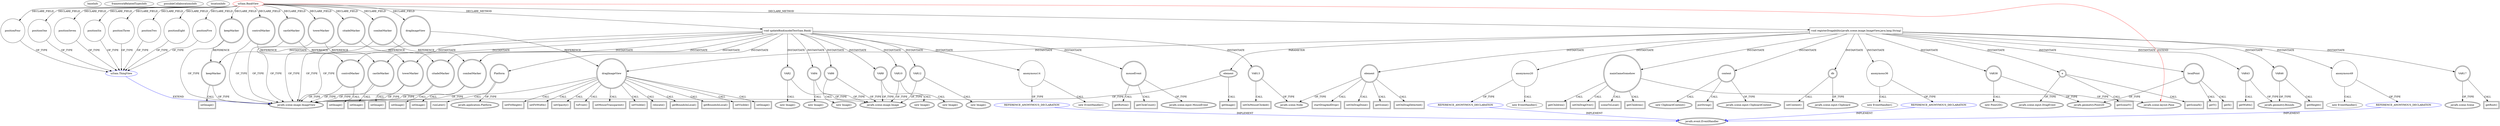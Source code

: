 digraph {
baseInfo[graphId=3932,category="extension_graph",isAnonymous=false,possibleRelation=true]
frameworkRelatedTypesInfo[0="javafx.scene.layout.Pane"]
possibleCollaborationsInfo[0="3932~FIELD_DECLARATION-FIELD_DECLARATION-FIELD_DECLARATION-FIELD_DECLARATION-FIELD_DECLARATION-FIELD_DECLARATION-FIELD_DECLARATION-FIELD_DECLARATION-~javafx.scene.layout.Pane ~javafx.scene.image.ImageView ~false~false",1="3932~CLIENT_METHOD_DECLARATION-INSTANTIATION-~javafx.scene.layout.Pane ~javafx.event.EventHandler ~false~true"]
locationInfo[projectName="prashker-KingsSGF",filePath="/prashker-KingsSGF/KingsSGF-master/src/uiSam/BankView.java",contextSignature="BankView",graphId="3932"]
0[label="uiSam.BankView",vertexType="ROOT_CLIENT_CLASS_DECLARATION",isFrameworkType=false,color=red]
1[label="javafx.scene.layout.Pane",vertexType="FRAMEWORK_CLASS_TYPE",isFrameworkType=true,peripheries=2]
2[label="castleMarker",vertexType="FIELD_DECLARATION",isFrameworkType=true,peripheries=2,shape=circle]
3[label="javafx.scene.image.ImageView",vertexType="FRAMEWORK_CLASS_TYPE",isFrameworkType=true,peripheries=2]
4[label="citadelMarker",vertexType="FIELD_DECLARATION",isFrameworkType=true,peripheries=2,shape=circle]
6[label="combatMarker",vertexType="FIELD_DECLARATION",isFrameworkType=true,peripheries=2,shape=circle]
8[label="controlMarker",vertexType="FIELD_DECLARATION",isFrameworkType=true,peripheries=2,shape=circle]
10[label="dragImageView",vertexType="FIELD_DECLARATION",isFrameworkType=true,peripheries=2,shape=circle]
12[label="keepMarker",vertexType="FIELD_DECLARATION",isFrameworkType=true,peripheries=2,shape=circle]
14[label="positionEight",vertexType="FIELD_DECLARATION",isFrameworkType=false,shape=circle]
15[label="uiSam.ThingView",vertexType="REFERENCE_CLIENT_CLASS_DECLARATION",isFrameworkType=false,color=blue]
17[label="positionFive",vertexType="FIELD_DECLARATION",isFrameworkType=false,shape=circle]
19[label="positionFour",vertexType="FIELD_DECLARATION",isFrameworkType=false,shape=circle]
21[label="positionOne",vertexType="FIELD_DECLARATION",isFrameworkType=false,shape=circle]
23[label="positionSeven",vertexType="FIELD_DECLARATION",isFrameworkType=false,shape=circle]
25[label="positionSix",vertexType="FIELD_DECLARATION",isFrameworkType=false,shape=circle]
27[label="positionThree",vertexType="FIELD_DECLARATION",isFrameworkType=false,shape=circle]
29[label="positionTwo",vertexType="FIELD_DECLARATION",isFrameworkType=false,shape=circle]
31[label="towerMarker",vertexType="FIELD_DECLARATION",isFrameworkType=true,peripheries=2,shape=circle]
34[label="void updateBind(modelTestSam.Bank)",vertexType="CLIENT_METHOD_DECLARATION",isFrameworkType=false,shape=box]
35[label="Platform",vertexType="VARIABLE_EXPRESION",isFrameworkType=true,peripheries=2,shape=circle]
37[label="javafx.application.Platform",vertexType="FRAMEWORK_CLASS_TYPE",isFrameworkType=true,peripheries=2]
36[label="runLater()",vertexType="INSIDE_CALL",isFrameworkType=true,peripheries=2,shape=box]
38[label="controlMarker",vertexType="VARIABLE_EXPRESION",isFrameworkType=true,peripheries=2,shape=circle]
39[label="setImage()",vertexType="INSIDE_CALL",isFrameworkType=true,peripheries=2,shape=box]
42[label="VAR2",vertexType="VARIABLE_EXPRESION",isFrameworkType=true,peripheries=2,shape=circle]
43[label="javafx.scene.image.Image",vertexType="FRAMEWORK_CLASS_TYPE",isFrameworkType=true,peripheries=2]
41[label="new Image()",vertexType="CONSTRUCTOR_CALL",isFrameworkType=true,peripheries=2]
44[label="combatMarker",vertexType="VARIABLE_EXPRESION",isFrameworkType=true,peripheries=2,shape=circle]
45[label="setImage()",vertexType="INSIDE_CALL",isFrameworkType=true,peripheries=2,shape=box]
48[label="VAR4",vertexType="VARIABLE_EXPRESION",isFrameworkType=true,peripheries=2,shape=circle]
47[label="new Image()",vertexType="CONSTRUCTOR_CALL",isFrameworkType=true,peripheries=2]
50[label="towerMarker",vertexType="VARIABLE_EXPRESION",isFrameworkType=true,peripheries=2,shape=circle]
51[label="setImage()",vertexType="INSIDE_CALL",isFrameworkType=true,peripheries=2,shape=box]
54[label="VAR6",vertexType="VARIABLE_EXPRESION",isFrameworkType=true,peripheries=2,shape=circle]
53[label="new Image()",vertexType="CONSTRUCTOR_CALL",isFrameworkType=true,peripheries=2]
56[label="keepMarker",vertexType="VARIABLE_EXPRESION",isFrameworkType=true,peripheries=2,shape=circle]
57[label="setImage()",vertexType="INSIDE_CALL",isFrameworkType=true,peripheries=2,shape=box]
60[label="VAR8",vertexType="VARIABLE_EXPRESION",isFrameworkType=true,peripheries=2,shape=circle]
59[label="new Image()",vertexType="CONSTRUCTOR_CALL",isFrameworkType=true,peripheries=2]
62[label="castleMarker",vertexType="VARIABLE_EXPRESION",isFrameworkType=true,peripheries=2,shape=circle]
63[label="setImage()",vertexType="INSIDE_CALL",isFrameworkType=true,peripheries=2,shape=box]
66[label="VAR10",vertexType="VARIABLE_EXPRESION",isFrameworkType=true,peripheries=2,shape=circle]
65[label="new Image()",vertexType="CONSTRUCTOR_CALL",isFrameworkType=true,peripheries=2]
68[label="citadelMarker",vertexType="VARIABLE_EXPRESION",isFrameworkType=true,peripheries=2,shape=circle]
69[label="setImage()",vertexType="INSIDE_CALL",isFrameworkType=true,peripheries=2,shape=box]
72[label="VAR12",vertexType="VARIABLE_EXPRESION",isFrameworkType=true,peripheries=2,shape=circle]
71[label="new Image()",vertexType="CONSTRUCTOR_CALL",isFrameworkType=true,peripheries=2]
74[label="VAR13",vertexType="VARIABLE_EXPRESION",isFrameworkType=true,peripheries=2,shape=circle]
76[label="javafx.scene.Node",vertexType="FRAMEWORK_CLASS_TYPE",isFrameworkType=true,peripheries=2]
75[label="setOnMouseClicked()",vertexType="INSIDE_CALL",isFrameworkType=true,peripheries=2,shape=box]
78[label="anonymous14",vertexType="VARIABLE_EXPRESION",isFrameworkType=false,shape=circle]
79[label="REFERENCE_ANONYMOUS_DECLARATION",vertexType="REFERENCE_ANONYMOUS_DECLARATION",isFrameworkType=false,color=blue]
80[label="javafx.event.EventHandler",vertexType="FRAMEWORK_INTERFACE_TYPE",isFrameworkType=true,peripheries=2]
77[label="new EventHandler()",vertexType="CONSTRUCTOR_CALL",isFrameworkType=false]
81[label="mouseEvent",vertexType="VARIABLE_EXPRESION",isFrameworkType=true,peripheries=2,shape=circle]
83[label="javafx.scene.input.MouseEvent",vertexType="FRAMEWORK_CLASS_TYPE",isFrameworkType=true,peripheries=2]
82[label="getButton()",vertexType="INSIDE_CALL",isFrameworkType=true,peripheries=2,shape=box]
85[label="getClickCount()",vertexType="INSIDE_CALL",isFrameworkType=true,peripheries=2,shape=box]
86[label="void registerDragability(javafx.scene.image.ImageView,java.lang.String)",vertexType="CLIENT_METHOD_DECLARATION",isFrameworkType=false,shape=box]
87[label="element",vertexType="PARAMETER_DECLARATION",isFrameworkType=true,peripheries=2]
89[label="VAR17",vertexType="VARIABLE_EXPRESION",isFrameworkType=true,peripheries=2,shape=circle]
91[label="javafx.scene.Scene",vertexType="FRAMEWORK_CLASS_TYPE",isFrameworkType=true,peripheries=2]
90[label="getRoot()",vertexType="INSIDE_CALL",isFrameworkType=true,peripheries=2,shape=box]
92[label="element",vertexType="VARIABLE_EXPRESION",isFrameworkType=true,peripheries=2,shape=circle]
93[label="getScene()",vertexType="INSIDE_CALL",isFrameworkType=true,peripheries=2,shape=box]
96[label="setOnDragDetected()",vertexType="INSIDE_CALL",isFrameworkType=true,peripheries=2,shape=box]
98[label="anonymous20",vertexType="VARIABLE_EXPRESION",isFrameworkType=false,shape=circle]
99[label="REFERENCE_ANONYMOUS_DECLARATION",vertexType="REFERENCE_ANONYMOUS_DECLARATION",isFrameworkType=false,color=blue]
97[label="new EventHandler()",vertexType="CONSTRUCTOR_CALL",isFrameworkType=false]
101[label="dragImageView",vertexType="VARIABLE_EXPRESION",isFrameworkType=true,peripheries=2,shape=circle]
102[label="setImage()",vertexType="INSIDE_CALL",isFrameworkType=true,peripheries=2,shape=box]
105[label="getImage()",vertexType="INSIDE_CALL",isFrameworkType=true,peripheries=2,shape=box]
107[label="setFitHeight()",vertexType="INSIDE_CALL",isFrameworkType=true,peripheries=2,shape=box]
109[label="setFitWidth()",vertexType="INSIDE_CALL",isFrameworkType=true,peripheries=2,shape=box]
110[label="mainGameSomehow",vertexType="VARIABLE_EXPRESION",isFrameworkType=true,peripheries=2,shape=circle]
111[label="getChildren()",vertexType="INSIDE_CALL",isFrameworkType=true,peripheries=2,shape=box]
114[label="getChildren()",vertexType="INSIDE_CALL",isFrameworkType=true,peripheries=2,shape=box]
116[label="setOpacity()",vertexType="INSIDE_CALL",isFrameworkType=true,peripheries=2,shape=box]
118[label="toFront()",vertexType="INSIDE_CALL",isFrameworkType=true,peripheries=2,shape=box]
120[label="setMouseTransparent()",vertexType="INSIDE_CALL",isFrameworkType=true,peripheries=2,shape=box]
122[label="setVisible()",vertexType="INSIDE_CALL",isFrameworkType=true,peripheries=2,shape=box]
124[label="startDragAndDrop()",vertexType="INSIDE_CALL",isFrameworkType=true,peripheries=2,shape=box]
126[label="content",vertexType="VARIABLE_EXPRESION",isFrameworkType=true,peripheries=2,shape=circle]
127[label="javafx.scene.input.ClipboardContent",vertexType="FRAMEWORK_CLASS_TYPE",isFrameworkType=true,peripheries=2]
125[label="new ClipboardContent()",vertexType="CONSTRUCTOR_CALL",isFrameworkType=true,peripheries=2]
129[label="putString()",vertexType="INSIDE_CALL",isFrameworkType=true,peripheries=2,shape=box]
130[label="db",vertexType="VARIABLE_EXPRESION",isFrameworkType=true,peripheries=2,shape=circle]
132[label="javafx.scene.input.Clipboard",vertexType="FRAMEWORK_CLASS_TYPE",isFrameworkType=true,peripheries=2]
131[label="setContent()",vertexType="INSIDE_CALL",isFrameworkType=true,peripheries=2,shape=box]
134[label="setOnDragOver()",vertexType="INSIDE_CALL",isFrameworkType=true,peripheries=2,shape=box]
136[label="anonymous36",vertexType="VARIABLE_EXPRESION",isFrameworkType=false,shape=circle]
137[label="REFERENCE_ANONYMOUS_DECLARATION",vertexType="REFERENCE_ANONYMOUS_DECLARATION",isFrameworkType=false,color=blue]
135[label="new EventHandler()",vertexType="CONSTRUCTOR_CALL",isFrameworkType=false]
140[label="sceneToLocal()",vertexType="INSIDE_CALL",isFrameworkType=true,peripheries=2,shape=box]
142[label="VAR38",vertexType="VARIABLE_EXPRESION",isFrameworkType=true,peripheries=2,shape=circle]
143[label="javafx.geometry.Point2D",vertexType="FRAMEWORK_CLASS_TYPE",isFrameworkType=true,peripheries=2]
141[label="new Point2D()",vertexType="CONSTRUCTOR_CALL",isFrameworkType=true,peripheries=2]
144[label="e",vertexType="VARIABLE_EXPRESION",isFrameworkType=true,peripheries=2,shape=circle]
146[label="javafx.scene.input.DragEvent",vertexType="FRAMEWORK_CLASS_TYPE",isFrameworkType=true,peripheries=2]
145[label="getSceneX()",vertexType="INSIDE_CALL",isFrameworkType=true,peripheries=2,shape=box]
148[label="getSceneY()",vertexType="INSIDE_CALL",isFrameworkType=true,peripheries=2,shape=box]
150[label="relocate()",vertexType="INSIDE_CALL",isFrameworkType=true,peripheries=2,shape=box]
151[label="localPoint",vertexType="VARIABLE_EXPRESION",isFrameworkType=true,peripheries=2,shape=circle]
152[label="getX()",vertexType="INSIDE_CALL",isFrameworkType=true,peripheries=2,shape=box]
154[label="VAR43",vertexType="VARIABLE_EXPRESION",isFrameworkType=true,peripheries=2,shape=circle]
156[label="javafx.geometry.Bounds",vertexType="FRAMEWORK_CLASS_TYPE",isFrameworkType=true,peripheries=2]
155[label="getWidth()",vertexType="INSIDE_CALL",isFrameworkType=true,peripheries=2,shape=box]
158[label="getBoundsInLocal()",vertexType="INSIDE_CALL",isFrameworkType=true,peripheries=2,shape=box]
160[label="getY()",vertexType="INSIDE_CALL",isFrameworkType=true,peripheries=2,shape=box]
161[label="VAR46",vertexType="VARIABLE_EXPRESION",isFrameworkType=true,peripheries=2,shape=circle]
162[label="getHeight()",vertexType="INSIDE_CALL",isFrameworkType=true,peripheries=2,shape=box]
165[label="getBoundsInLocal()",vertexType="INSIDE_CALL",isFrameworkType=true,peripheries=2,shape=box]
167[label="setOnDragDone()",vertexType="INSIDE_CALL",isFrameworkType=true,peripheries=2,shape=box]
169[label="anonymous49",vertexType="VARIABLE_EXPRESION",isFrameworkType=false,shape=circle]
170[label="REFERENCE_ANONYMOUS_DECLARATION",vertexType="REFERENCE_ANONYMOUS_DECLARATION",isFrameworkType=false,color=blue]
168[label="new EventHandler()",vertexType="CONSTRUCTOR_CALL",isFrameworkType=false]
173[label="setVisible()",vertexType="INSIDE_CALL",isFrameworkType=true,peripheries=2,shape=box]
0->1[label="EXTEND",color=red]
0->2[label="DECLARE_FIELD"]
2->3[label="OF_TYPE"]
0->4[label="DECLARE_FIELD"]
4->3[label="OF_TYPE"]
0->6[label="DECLARE_FIELD"]
6->3[label="OF_TYPE"]
0->8[label="DECLARE_FIELD"]
8->3[label="OF_TYPE"]
0->10[label="DECLARE_FIELD"]
10->3[label="OF_TYPE"]
0->12[label="DECLARE_FIELD"]
12->3[label="OF_TYPE"]
0->14[label="DECLARE_FIELD"]
15->3[label="EXTEND",color=blue]
14->15[label="OF_TYPE"]
0->17[label="DECLARE_FIELD"]
17->15[label="OF_TYPE"]
0->19[label="DECLARE_FIELD"]
19->15[label="OF_TYPE"]
0->21[label="DECLARE_FIELD"]
21->15[label="OF_TYPE"]
0->23[label="DECLARE_FIELD"]
23->15[label="OF_TYPE"]
0->25[label="DECLARE_FIELD"]
25->15[label="OF_TYPE"]
0->27[label="DECLARE_FIELD"]
27->15[label="OF_TYPE"]
0->29[label="DECLARE_FIELD"]
29->15[label="OF_TYPE"]
0->31[label="DECLARE_FIELD"]
31->3[label="OF_TYPE"]
0->34[label="DECLARE_METHOD"]
34->35[label="INSTANTIATE"]
35->37[label="OF_TYPE"]
35->36[label="CALL"]
34->38[label="INSTANTIATE"]
8->38[label="REFERENCE"]
38->3[label="OF_TYPE"]
38->39[label="CALL"]
34->42[label="INSTANTIATE"]
42->43[label="OF_TYPE"]
42->41[label="CALL"]
34->44[label="INSTANTIATE"]
6->44[label="REFERENCE"]
44->3[label="OF_TYPE"]
44->45[label="CALL"]
34->48[label="INSTANTIATE"]
48->43[label="OF_TYPE"]
48->47[label="CALL"]
34->50[label="INSTANTIATE"]
31->50[label="REFERENCE"]
50->3[label="OF_TYPE"]
50->51[label="CALL"]
34->54[label="INSTANTIATE"]
54->43[label="OF_TYPE"]
54->53[label="CALL"]
34->56[label="INSTANTIATE"]
12->56[label="REFERENCE"]
56->3[label="OF_TYPE"]
56->57[label="CALL"]
34->60[label="INSTANTIATE"]
60->43[label="OF_TYPE"]
60->59[label="CALL"]
34->62[label="INSTANTIATE"]
2->62[label="REFERENCE"]
62->3[label="OF_TYPE"]
62->63[label="CALL"]
34->66[label="INSTANTIATE"]
66->43[label="OF_TYPE"]
66->65[label="CALL"]
34->68[label="INSTANTIATE"]
4->68[label="REFERENCE"]
68->3[label="OF_TYPE"]
68->69[label="CALL"]
34->72[label="INSTANTIATE"]
72->43[label="OF_TYPE"]
72->71[label="CALL"]
34->74[label="INSTANTIATE"]
74->76[label="OF_TYPE"]
74->75[label="CALL"]
34->78[label="INSTANTIATE"]
79->80[label="IMPLEMENT",color=blue]
78->79[label="OF_TYPE"]
78->77[label="CALL"]
34->81[label="INSTANTIATE"]
81->83[label="OF_TYPE"]
81->82[label="CALL"]
81->85[label="CALL"]
0->86[label="DECLARE_METHOD"]
87->3[label="OF_TYPE"]
86->87[label="PARAMETER"]
86->89[label="INSTANTIATE"]
89->91[label="OF_TYPE"]
89->90[label="CALL"]
86->92[label="INSTANTIATE"]
92->76[label="OF_TYPE"]
92->93[label="CALL"]
92->96[label="CALL"]
86->98[label="INSTANTIATE"]
99->80[label="IMPLEMENT",color=blue]
98->99[label="OF_TYPE"]
98->97[label="CALL"]
86->101[label="INSTANTIATE"]
10->101[label="REFERENCE"]
101->3[label="OF_TYPE"]
101->102[label="CALL"]
87->105[label="CALL"]
101->107[label="CALL"]
101->109[label="CALL"]
86->110[label="INSTANTIATE"]
110->1[label="OF_TYPE"]
110->111[label="CALL"]
110->114[label="CALL"]
101->116[label="CALL"]
101->118[label="CALL"]
101->120[label="CALL"]
101->122[label="CALL"]
92->124[label="CALL"]
86->126[label="INSTANTIATE"]
126->127[label="OF_TYPE"]
126->125[label="CALL"]
126->129[label="CALL"]
86->130[label="INSTANTIATE"]
130->132[label="OF_TYPE"]
130->131[label="CALL"]
110->134[label="CALL"]
86->136[label="INSTANTIATE"]
137->80[label="IMPLEMENT",color=blue]
136->137[label="OF_TYPE"]
136->135[label="CALL"]
110->140[label="CALL"]
86->142[label="INSTANTIATE"]
142->143[label="OF_TYPE"]
142->141[label="CALL"]
86->144[label="INSTANTIATE"]
144->146[label="OF_TYPE"]
144->145[label="CALL"]
144->148[label="CALL"]
101->150[label="CALL"]
86->151[label="INSTANTIATE"]
151->143[label="OF_TYPE"]
151->152[label="CALL"]
86->154[label="INSTANTIATE"]
154->156[label="OF_TYPE"]
154->155[label="CALL"]
101->158[label="CALL"]
151->160[label="CALL"]
86->161[label="INSTANTIATE"]
161->156[label="OF_TYPE"]
161->162[label="CALL"]
101->165[label="CALL"]
92->167[label="CALL"]
86->169[label="INSTANTIATE"]
170->80[label="IMPLEMENT",color=blue]
169->170[label="OF_TYPE"]
169->168[label="CALL"]
101->173[label="CALL"]
}
